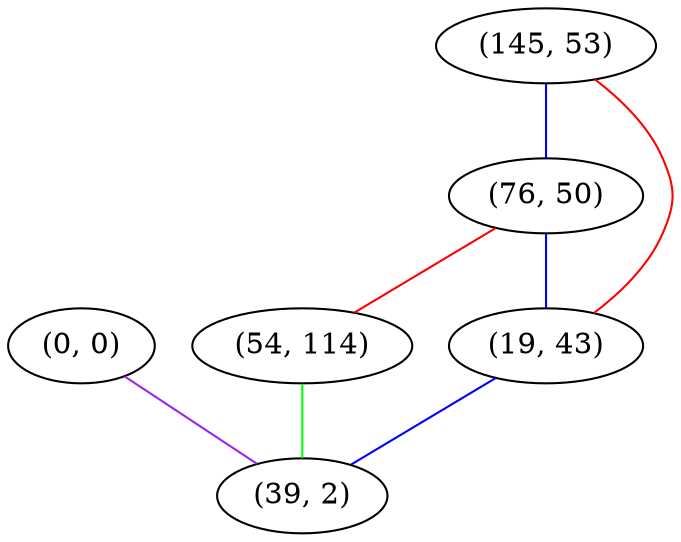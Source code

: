 graph "" {
"(0, 0)";
"(145, 53)";
"(76, 50)";
"(54, 114)";
"(19, 43)";
"(39, 2)";
"(0, 0)" -- "(39, 2)"  [color=purple, key=0, weight=4];
"(145, 53)" -- "(76, 50)"  [color=blue, key=0, weight=3];
"(145, 53)" -- "(19, 43)"  [color=red, key=0, weight=1];
"(76, 50)" -- "(54, 114)"  [color=red, key=0, weight=1];
"(76, 50)" -- "(19, 43)"  [color=blue, key=0, weight=3];
"(54, 114)" -- "(39, 2)"  [color=green, key=0, weight=2];
"(19, 43)" -- "(39, 2)"  [color=blue, key=0, weight=3];
}
